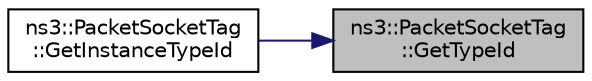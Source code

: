 digraph "ns3::PacketSocketTag::GetTypeId"
{
 // LATEX_PDF_SIZE
  edge [fontname="Helvetica",fontsize="10",labelfontname="Helvetica",labelfontsize="10"];
  node [fontname="Helvetica",fontsize="10",shape=record];
  rankdir="RL";
  Node1 [label="ns3::PacketSocketTag\l::GetTypeId",height=0.2,width=0.4,color="black", fillcolor="grey75", style="filled", fontcolor="black",tooltip="Get the type ID."];
  Node1 -> Node2 [dir="back",color="midnightblue",fontsize="10",style="solid",fontname="Helvetica"];
  Node2 [label="ns3::PacketSocketTag\l::GetInstanceTypeId",height=0.2,width=0.4,color="black", fillcolor="white", style="filled",URL="$classns3_1_1_packet_socket_tag.html#a4abb04bbb4ae27ab5bd1a9aa94856e78",tooltip="Get the most derived TypeId for this Object."];
}
